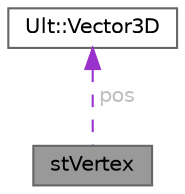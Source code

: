 digraph "stVertex"
{
 // LATEX_PDF_SIZE
  bgcolor="transparent";
  edge [fontname=Helvetica,fontsize=10,labelfontname=Helvetica,labelfontsize=10];
  node [fontname=Helvetica,fontsize=10,shape=box,height=0.2,width=0.4];
  Node1 [id="Node000001",label="stVertex",height=0.2,width=0.4,color="gray40", fillcolor="grey60", style="filled", fontcolor="black",tooltip=" "];
  Node2 -> Node1 [id="edge1_Node000001_Node000002",dir="back",color="darkorchid3",style="dashed",tooltip=" ",label=" pos",fontcolor="grey" ];
  Node2 [id="Node000002",label="Ult::Vector3D",height=0.2,width=0.4,color="gray40", fillcolor="white", style="filled",URL="$class_ult_1_1_vector3_d.html",tooltip=" "];
}
